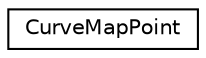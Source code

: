digraph G
{
  edge [fontname="Helvetica",fontsize="10",labelfontname="Helvetica",labelfontsize="10"];
  node [fontname="Helvetica",fontsize="10",shape=record];
  rankdir=LR;
  Node1 [label="CurveMapPoint",height=0.2,width=0.4,color="black", fillcolor="white", style="filled",URL="$df/dff/structCurveMapPoint.html"];
}
